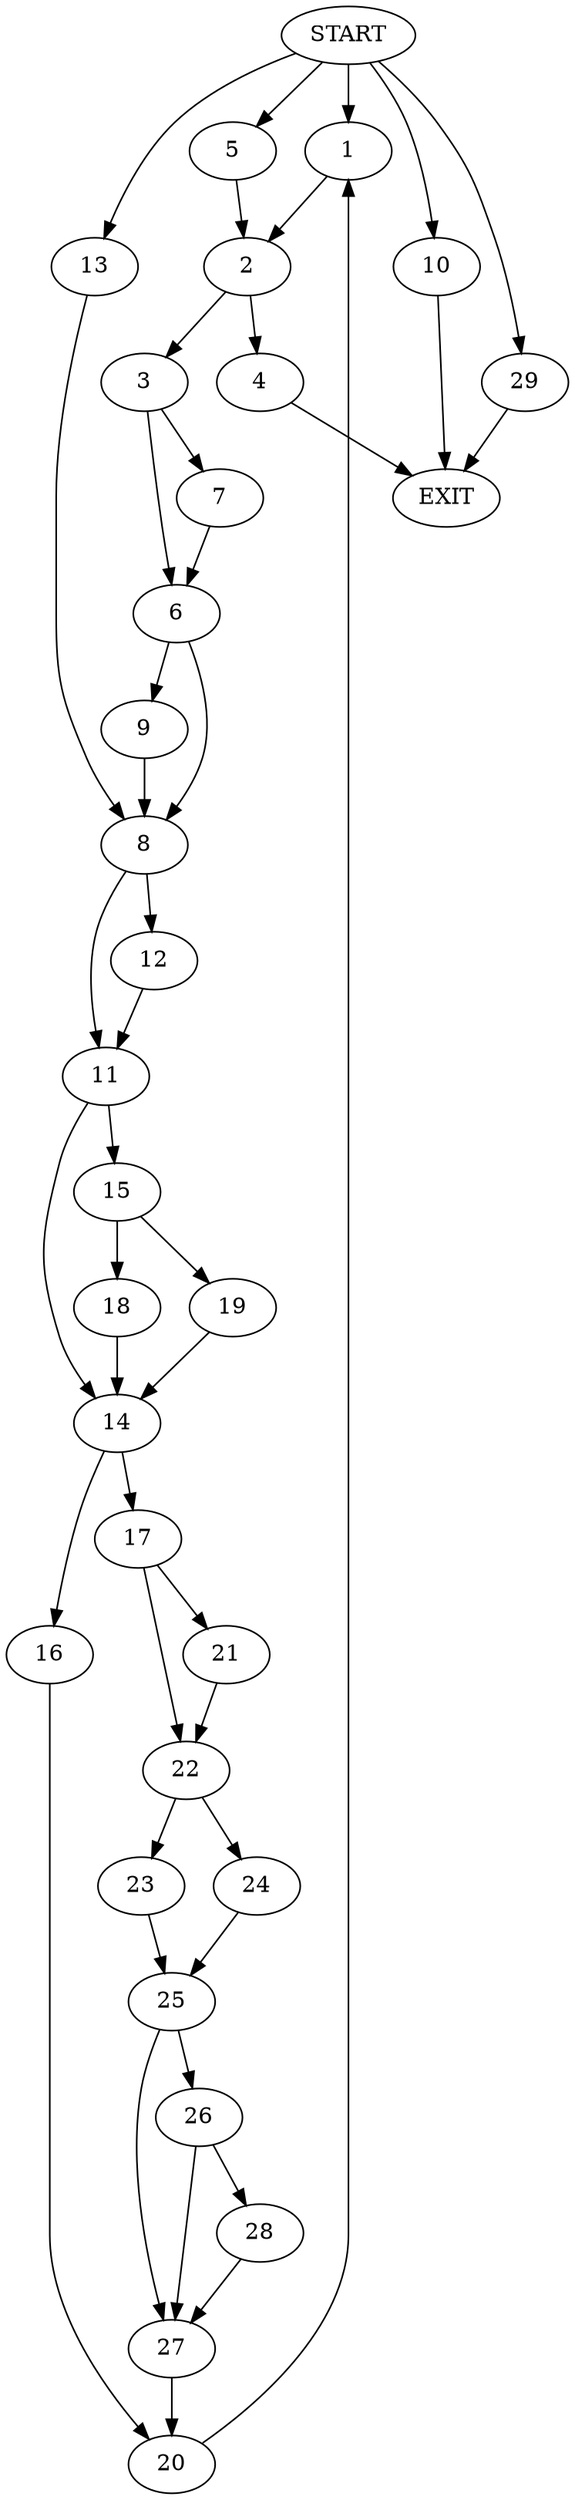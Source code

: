 digraph {
0 [label="START"]
30 [label="EXIT"]
0 -> 1
1 -> 2
2 -> 3
2 -> 4
0 -> 5
5 -> 2
4 -> 30
3 -> 6
3 -> 7
6 -> 8
6 -> 9
7 -> 6
0 -> 10
10 -> 30
8 -> 11
8 -> 12
9 -> 8
0 -> 13
13 -> 8
12 -> 11
11 -> 14
11 -> 15
14 -> 16
14 -> 17
15 -> 18
15 -> 19
18 -> 14
19 -> 14
16 -> 20
17 -> 21
17 -> 22
22 -> 23
22 -> 24
21 -> 22
24 -> 25
23 -> 25
25 -> 26
25 -> 27
26 -> 28
26 -> 27
27 -> 20
28 -> 27
20 -> 1
0 -> 29
29 -> 30
}

